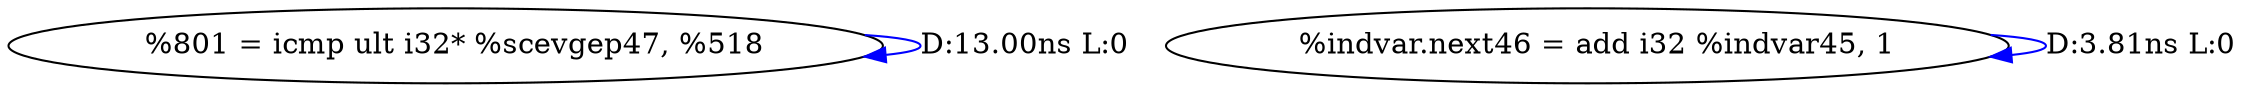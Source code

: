 digraph {
Node0x4199a60[label="  %801 = icmp ult i32* %scevgep47, %518"];
Node0x4199a60 -> Node0x4199a60[label="D:13.00ns L:0",color=blue];
Node0x4199ba0[label="  %indvar.next46 = add i32 %indvar45, 1"];
Node0x4199ba0 -> Node0x4199ba0[label="D:3.81ns L:0",color=blue];
}
